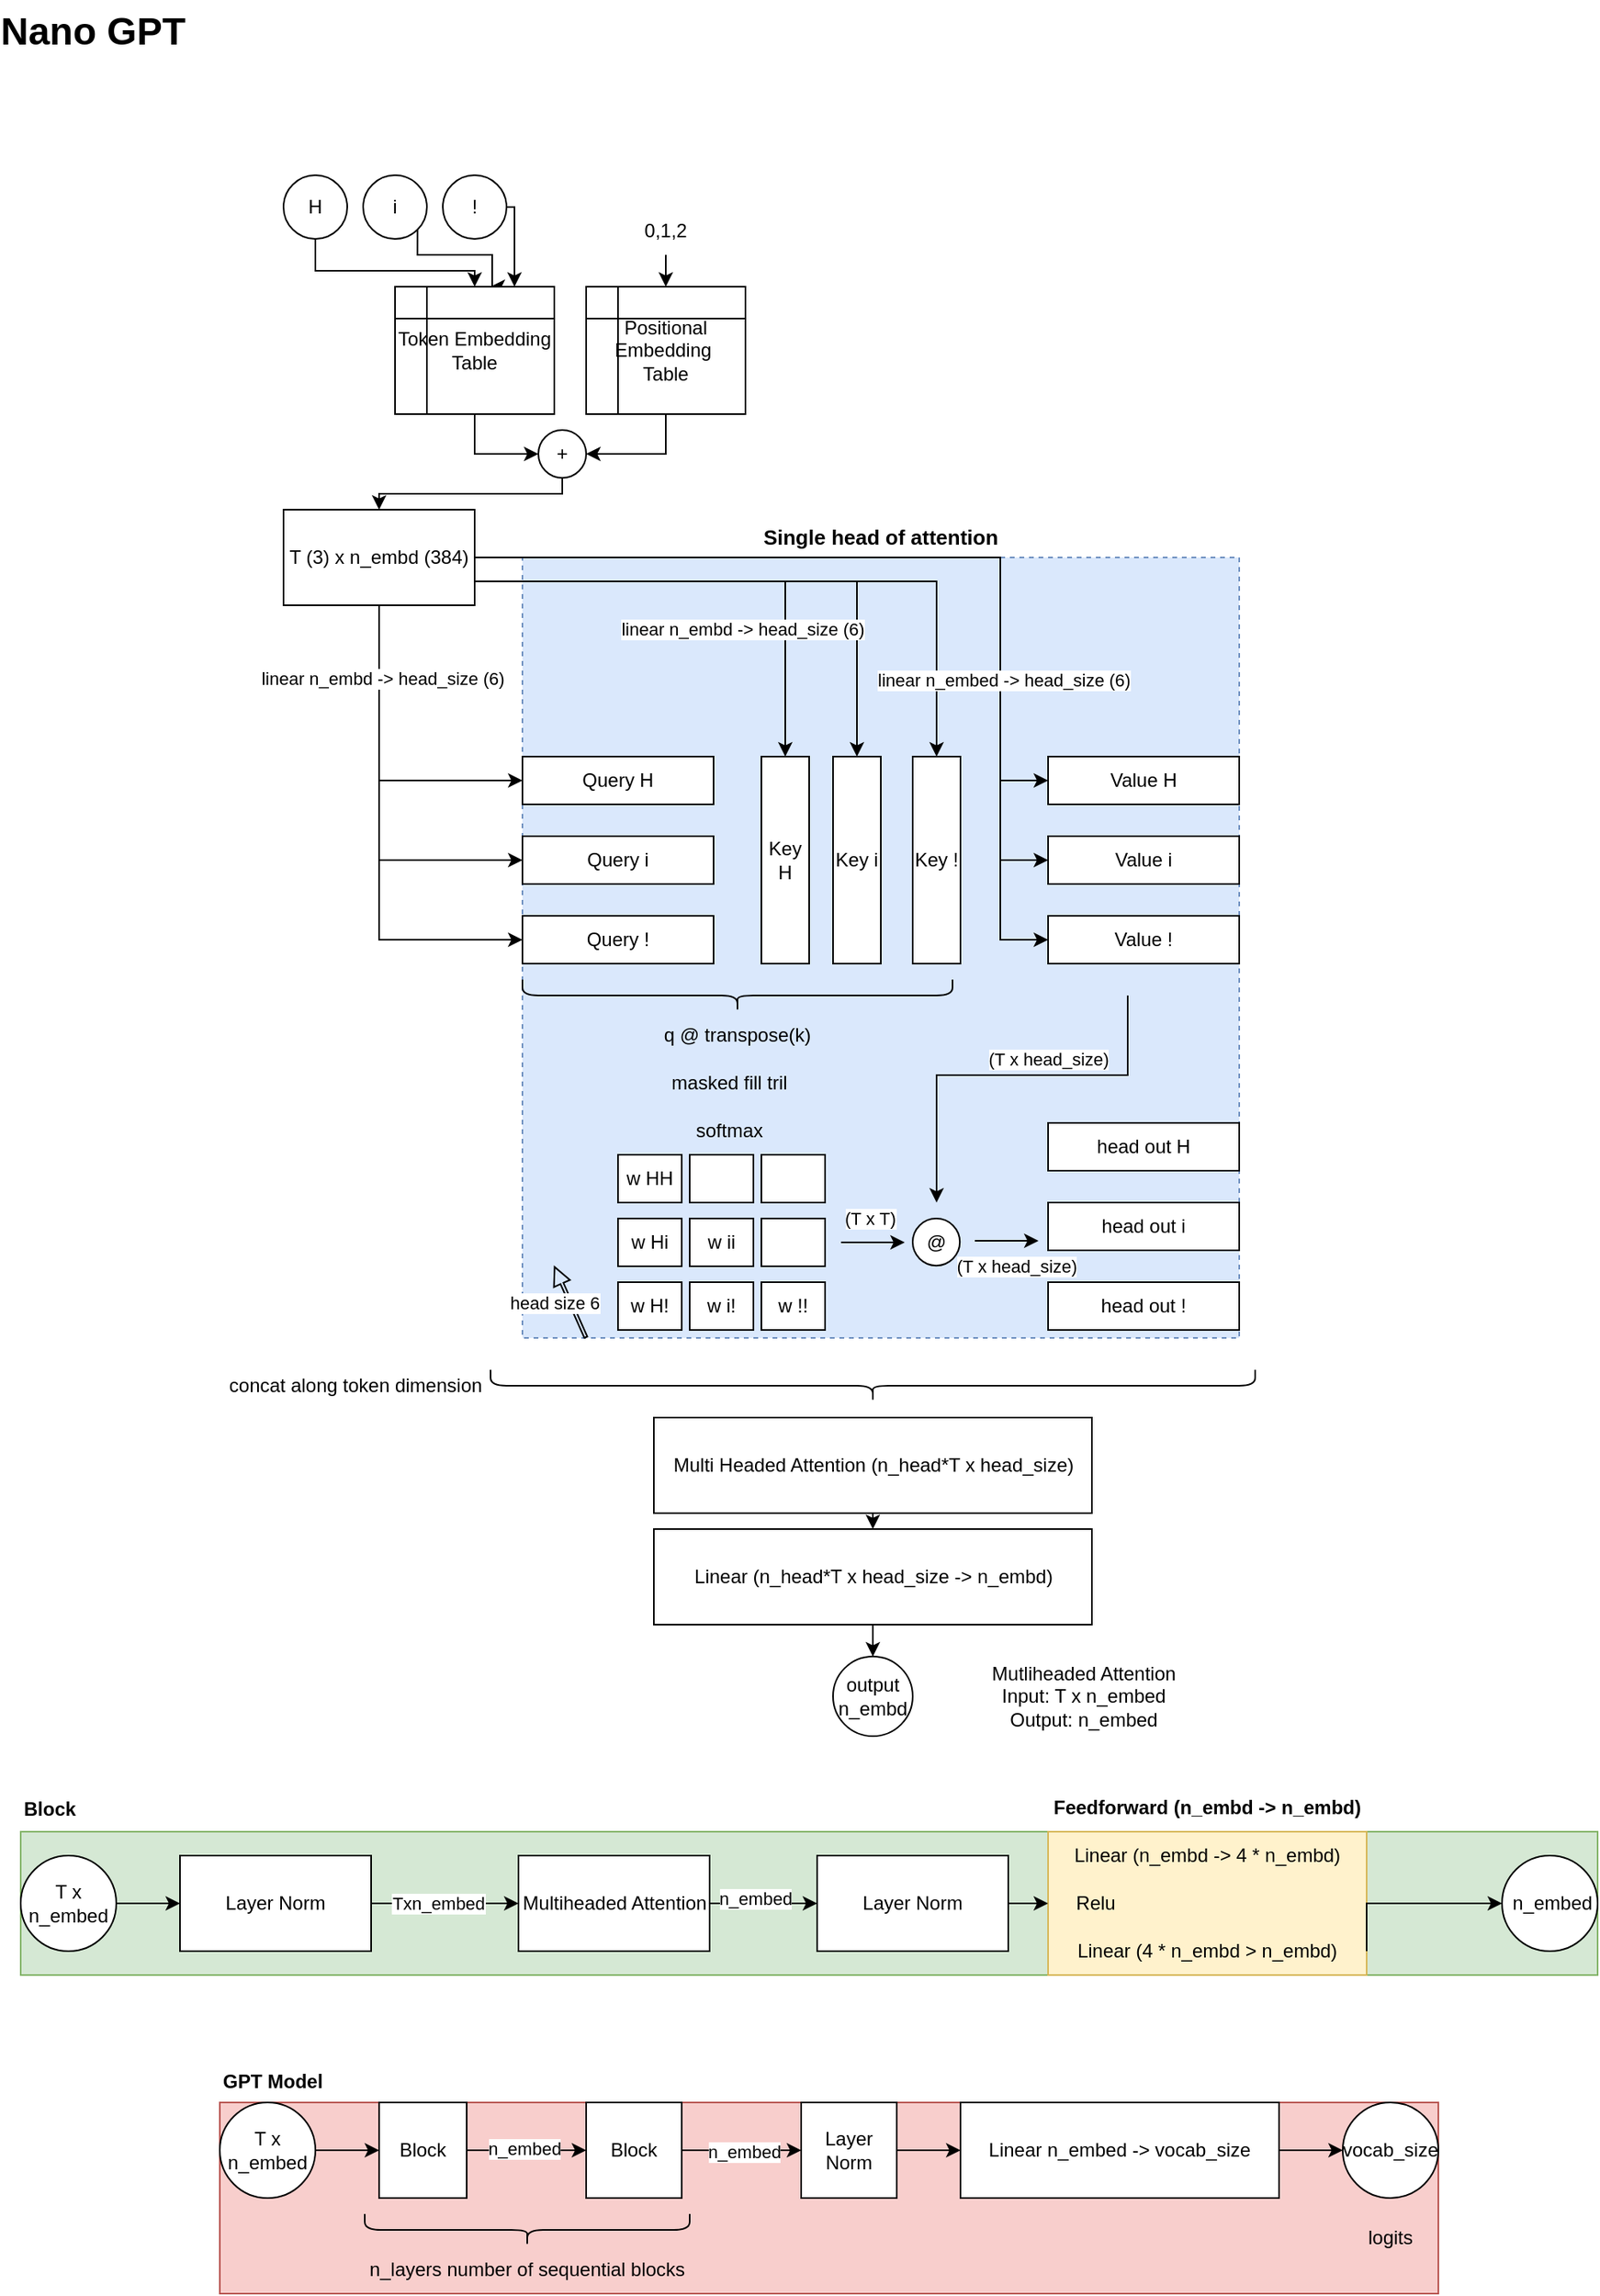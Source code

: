 <mxfile version="24.7.1" type="github">
  <diagram name="Page-1" id="XNl8anMvCdZQgOmeoOen">
    <mxGraphModel dx="2330" dy="1892" grid="1" gridSize="10" guides="1" tooltips="1" connect="1" arrows="1" fold="1" page="1" pageScale="1" pageWidth="1100" pageHeight="850" math="0" shadow="0">
      <root>
        <mxCell id="0" />
        <mxCell id="1" parent="0" />
        <mxCell id="Mk_iKz1ua9PjmVDizpKL-88" value="Single head of attention" style="group;fillColor=#dae8fc;strokeColor=#6c8ebf;gradientColor=none;rounded=0;perimeterSpacing=0;dashed=1;spacingTop=-25;spacing=0;spacingLeft=0;treeFolding=1;fontStyle=1;fontSize=13;noLabel=0;" parent="1" vertex="1" connectable="0">
          <mxGeometry x="370" y="430" width="450" height="490" as="geometry" />
        </mxCell>
        <mxCell id="Mk_iKz1ua9PjmVDizpKL-30" style="edgeStyle=orthogonalEdgeStyle;rounded=0;orthogonalLoop=1;jettySize=auto;html=1;exitX=0.5;exitY=1;exitDx=0;exitDy=0;entryX=0;entryY=0.5;entryDx=0;entryDy=0;" parent="Mk_iKz1ua9PjmVDizpKL-88" source="Mk_iKz1ua9PjmVDizpKL-18" target="Mk_iKz1ua9PjmVDizpKL-25" edge="1">
          <mxGeometry relative="1" as="geometry" />
        </mxCell>
        <mxCell id="Mk_iKz1ua9PjmVDizpKL-31" style="edgeStyle=orthogonalEdgeStyle;rounded=0;orthogonalLoop=1;jettySize=auto;html=1;exitX=0.5;exitY=1;exitDx=0;exitDy=0;entryX=0;entryY=0.5;entryDx=0;entryDy=0;" parent="Mk_iKz1ua9PjmVDizpKL-88" source="Mk_iKz1ua9PjmVDizpKL-18" target="Mk_iKz1ua9PjmVDizpKL-26" edge="1">
          <mxGeometry relative="1" as="geometry" />
        </mxCell>
        <mxCell id="Mk_iKz1ua9PjmVDizpKL-32" style="edgeStyle=orthogonalEdgeStyle;rounded=0;orthogonalLoop=1;jettySize=auto;html=1;exitX=0.5;exitY=1;exitDx=0;exitDy=0;entryX=0;entryY=0.5;entryDx=0;entryDy=0;" parent="Mk_iKz1ua9PjmVDizpKL-88" source="Mk_iKz1ua9PjmVDizpKL-18" target="Mk_iKz1ua9PjmVDizpKL-27" edge="1">
          <mxGeometry relative="1" as="geometry" />
        </mxCell>
        <mxCell id="Mk_iKz1ua9PjmVDizpKL-33" value="linear n_embd -&amp;gt; head_size (6)" style="edgeLabel;html=1;align=center;verticalAlign=middle;resizable=0;points=[];" parent="Mk_iKz1ua9PjmVDizpKL-32" vertex="1" connectable="0">
          <mxGeometry x="-0.694" y="2" relative="1" as="geometry">
            <mxPoint as="offset" />
          </mxGeometry>
        </mxCell>
        <mxCell id="Mk_iKz1ua9PjmVDizpKL-39" style="edgeStyle=orthogonalEdgeStyle;rounded=0;orthogonalLoop=1;jettySize=auto;html=1;exitX=1;exitY=0.5;exitDx=0;exitDy=0;entryX=0;entryY=0.5;entryDx=0;entryDy=0;" parent="Mk_iKz1ua9PjmVDizpKL-88" source="Mk_iKz1ua9PjmVDizpKL-18" target="Mk_iKz1ua9PjmVDizpKL-36" edge="1">
          <mxGeometry relative="1" as="geometry">
            <Array as="points">
              <mxPoint x="165.0" y="15" />
            </Array>
          </mxGeometry>
        </mxCell>
        <mxCell id="Mk_iKz1ua9PjmVDizpKL-40" style="edgeStyle=orthogonalEdgeStyle;rounded=0;orthogonalLoop=1;jettySize=auto;html=1;exitX=1;exitY=0.5;exitDx=0;exitDy=0;entryX=0;entryY=0.5;entryDx=0;entryDy=0;" parent="Mk_iKz1ua9PjmVDizpKL-88" source="Mk_iKz1ua9PjmVDizpKL-18" target="Mk_iKz1ua9PjmVDizpKL-37" edge="1">
          <mxGeometry relative="1" as="geometry">
            <Array as="points">
              <mxPoint x="210.0" y="15" />
            </Array>
          </mxGeometry>
        </mxCell>
        <mxCell id="Mk_iKz1ua9PjmVDizpKL-46" style="edgeStyle=orthogonalEdgeStyle;rounded=0;orthogonalLoop=1;jettySize=auto;html=1;exitX=1;exitY=0.25;exitDx=0;exitDy=0;entryX=0;entryY=0.5;entryDx=0;entryDy=0;" parent="Mk_iKz1ua9PjmVDizpKL-88" source="Mk_iKz1ua9PjmVDizpKL-18" target="Mk_iKz1ua9PjmVDizpKL-43" edge="1">
          <mxGeometry relative="1" as="geometry">
            <Array as="points">
              <mxPoint x="300.0" />
              <mxPoint x="300.0" y="240" />
            </Array>
          </mxGeometry>
        </mxCell>
        <mxCell id="Mk_iKz1ua9PjmVDizpKL-34" style="edgeStyle=orthogonalEdgeStyle;rounded=0;orthogonalLoop=1;jettySize=auto;html=1;entryX=0;entryY=0.5;entryDx=0;entryDy=0;" parent="Mk_iKz1ua9PjmVDizpKL-88" source="Mk_iKz1ua9PjmVDizpKL-18" target="Mk_iKz1ua9PjmVDizpKL-38" edge="1">
          <mxGeometry relative="1" as="geometry">
            <mxPoint x="130.0" y="45" as="sourcePoint" />
            <Array as="points">
              <mxPoint x="260.0" y="15" />
            </Array>
          </mxGeometry>
        </mxCell>
        <mxCell id="Mk_iKz1ua9PjmVDizpKL-35" value="linear n_embd -&amp;gt; head_size (6)" style="edgeLabel;html=1;align=center;verticalAlign=middle;resizable=0;points=[];" parent="Mk_iKz1ua9PjmVDizpKL-34" vertex="1" connectable="0">
          <mxGeometry x="-0.694" y="2" relative="1" as="geometry">
            <mxPoint x="107" y="32" as="offset" />
          </mxGeometry>
        </mxCell>
        <mxCell id="Mk_iKz1ua9PjmVDizpKL-87" value="" style="group" parent="Mk_iKz1ua9PjmVDizpKL-88" vertex="1" connectable="0">
          <mxGeometry y="125" width="450.0" height="365" as="geometry" />
        </mxCell>
        <mxCell id="Mk_iKz1ua9PjmVDizpKL-25" value="Query H" style="rounded=0;whiteSpace=wrap;html=1;" parent="Mk_iKz1ua9PjmVDizpKL-87" vertex="1">
          <mxGeometry width="120.0" height="30" as="geometry" />
        </mxCell>
        <mxCell id="Mk_iKz1ua9PjmVDizpKL-26" value="Query i" style="rounded=0;whiteSpace=wrap;html=1;" parent="Mk_iKz1ua9PjmVDizpKL-87" vertex="1">
          <mxGeometry y="50" width="120.0" height="30" as="geometry" />
        </mxCell>
        <mxCell id="Mk_iKz1ua9PjmVDizpKL-27" value="Query !" style="rounded=0;whiteSpace=wrap;html=1;" parent="Mk_iKz1ua9PjmVDizpKL-87" vertex="1">
          <mxGeometry y="100" width="120.0" height="30" as="geometry" />
        </mxCell>
        <mxCell id="Mk_iKz1ua9PjmVDizpKL-36" value="Key H" style="rounded=0;whiteSpace=wrap;html=1;direction=south;" parent="Mk_iKz1ua9PjmVDizpKL-87" vertex="1">
          <mxGeometry x="150.0" width="30.0" height="130" as="geometry" />
        </mxCell>
        <mxCell id="Mk_iKz1ua9PjmVDizpKL-37" value="Key i" style="rounded=0;whiteSpace=wrap;html=1;direction=south;" parent="Mk_iKz1ua9PjmVDizpKL-87" vertex="1">
          <mxGeometry x="195.0" width="30.0" height="130" as="geometry" />
        </mxCell>
        <mxCell id="Mk_iKz1ua9PjmVDizpKL-38" value="Key !" style="rounded=0;whiteSpace=wrap;html=1;direction=south;" parent="Mk_iKz1ua9PjmVDizpKL-87" vertex="1">
          <mxGeometry x="245.0" width="30.0" height="130" as="geometry" />
        </mxCell>
        <mxCell id="Mk_iKz1ua9PjmVDizpKL-41" value="Value H" style="rounded=0;whiteSpace=wrap;html=1;" parent="Mk_iKz1ua9PjmVDizpKL-87" vertex="1">
          <mxGeometry x="330.0" width="120.0" height="30" as="geometry" />
        </mxCell>
        <mxCell id="Mk_iKz1ua9PjmVDizpKL-42" value="Value i" style="rounded=0;whiteSpace=wrap;html=1;" parent="Mk_iKz1ua9PjmVDizpKL-87" vertex="1">
          <mxGeometry x="330.0" y="50" width="120.0" height="30" as="geometry" />
        </mxCell>
        <mxCell id="Mk_iKz1ua9PjmVDizpKL-43" value="Value !" style="rounded=0;whiteSpace=wrap;html=1;" parent="Mk_iKz1ua9PjmVDizpKL-87" vertex="1">
          <mxGeometry x="330.0" y="100" width="120.0" height="30" as="geometry" />
        </mxCell>
        <mxCell id="Mk_iKz1ua9PjmVDizpKL-47" value="q @ transpose(k)" style="text;html=1;align=center;verticalAlign=middle;whiteSpace=wrap;rounded=0;" parent="Mk_iKz1ua9PjmVDizpKL-87" vertex="1">
          <mxGeometry x="80.0" y="160" width="110.0" height="30" as="geometry" />
        </mxCell>
        <mxCell id="Mk_iKz1ua9PjmVDizpKL-48" value="masked fill tril" style="text;html=1;align=center;verticalAlign=middle;whiteSpace=wrap;rounded=0;" parent="Mk_iKz1ua9PjmVDizpKL-87" vertex="1">
          <mxGeometry x="85.0" y="190" width="90.0" height="30" as="geometry" />
        </mxCell>
        <mxCell id="Mk_iKz1ua9PjmVDizpKL-49" value="softmax" style="text;html=1;align=center;verticalAlign=middle;whiteSpace=wrap;rounded=0;" parent="Mk_iKz1ua9PjmVDizpKL-87" vertex="1">
          <mxGeometry x="100.0" y="220" width="60.0" height="30" as="geometry" />
        </mxCell>
        <mxCell id="Mk_iKz1ua9PjmVDizpKL-50" value="" style="shape=curlyBracket;whiteSpace=wrap;html=1;rounded=1;labelPosition=left;verticalLabelPosition=middle;align=right;verticalAlign=middle;rotation=-90;" parent="Mk_iKz1ua9PjmVDizpKL-87" vertex="1">
          <mxGeometry x="125.0" y="15" width="20.0" height="270" as="geometry" />
        </mxCell>
        <mxCell id="Mk_iKz1ua9PjmVDizpKL-51" value="w HH" style="rounded=0;whiteSpace=wrap;html=1;" parent="Mk_iKz1ua9PjmVDizpKL-87" vertex="1">
          <mxGeometry x="60.0" y="250" width="40.0" height="30" as="geometry" />
        </mxCell>
        <mxCell id="Mk_iKz1ua9PjmVDizpKL-52" value="w Hi" style="rounded=0;whiteSpace=wrap;html=1;" parent="Mk_iKz1ua9PjmVDizpKL-87" vertex="1">
          <mxGeometry x="60.0" y="290" width="40.0" height="30" as="geometry" />
        </mxCell>
        <mxCell id="Mk_iKz1ua9PjmVDizpKL-53" value="w H!" style="rounded=0;whiteSpace=wrap;html=1;" parent="Mk_iKz1ua9PjmVDizpKL-87" vertex="1">
          <mxGeometry x="60.0" y="330" width="40.0" height="30" as="geometry" />
        </mxCell>
        <mxCell id="Mk_iKz1ua9PjmVDizpKL-54" value="" style="rounded=0;whiteSpace=wrap;html=1;" parent="Mk_iKz1ua9PjmVDizpKL-87" vertex="1">
          <mxGeometry x="105.0" y="250" width="40.0" height="30" as="geometry" />
        </mxCell>
        <mxCell id="Mk_iKz1ua9PjmVDizpKL-55" value="w ii" style="rounded=0;whiteSpace=wrap;html=1;" parent="Mk_iKz1ua9PjmVDizpKL-87" vertex="1">
          <mxGeometry x="105.0" y="290" width="40.0" height="30" as="geometry" />
        </mxCell>
        <mxCell id="Mk_iKz1ua9PjmVDizpKL-56" value="w i!" style="rounded=0;whiteSpace=wrap;html=1;" parent="Mk_iKz1ua9PjmVDizpKL-87" vertex="1">
          <mxGeometry x="105.0" y="330" width="40.0" height="30" as="geometry" />
        </mxCell>
        <mxCell id="Mk_iKz1ua9PjmVDizpKL-57" value="" style="rounded=0;whiteSpace=wrap;html=1;" parent="Mk_iKz1ua9PjmVDizpKL-87" vertex="1">
          <mxGeometry x="150.0" y="250" width="40.0" height="30" as="geometry" />
        </mxCell>
        <mxCell id="Mk_iKz1ua9PjmVDizpKL-58" value="" style="rounded=0;whiteSpace=wrap;html=1;" parent="Mk_iKz1ua9PjmVDizpKL-87" vertex="1">
          <mxGeometry x="150.0" y="290" width="40.0" height="30" as="geometry" />
        </mxCell>
        <mxCell id="Mk_iKz1ua9PjmVDizpKL-59" value="w !!" style="rounded=0;whiteSpace=wrap;html=1;" parent="Mk_iKz1ua9PjmVDizpKL-87" vertex="1">
          <mxGeometry x="150.0" y="330" width="40.0" height="30" as="geometry" />
        </mxCell>
        <mxCell id="Mk_iKz1ua9PjmVDizpKL-60" value="" style="shape=flexArrow;endArrow=classic;html=1;rounded=0;width=2;endSize=3.44;endWidth=8;" parent="Mk_iKz1ua9PjmVDizpKL-87" edge="1">
          <mxGeometry width="50" height="50" relative="1" as="geometry">
            <mxPoint x="40.0" y="365" as="sourcePoint" />
            <mxPoint x="20.0" y="320" as="targetPoint" />
          </mxGeometry>
        </mxCell>
        <mxCell id="Mk_iKz1ua9PjmVDizpKL-61" value="head size 6" style="edgeLabel;html=1;align=center;verticalAlign=middle;resizable=0;points=[];" parent="Mk_iKz1ua9PjmVDizpKL-60" vertex="1" connectable="0">
          <mxGeometry x="-0.1" y="2" relative="1" as="geometry">
            <mxPoint x="-9" y="-3" as="offset" />
          </mxGeometry>
        </mxCell>
        <mxCell id="Mk_iKz1ua9PjmVDizpKL-63" value="@" style="ellipse;whiteSpace=wrap;html=1;aspect=fixed;" parent="Mk_iKz1ua9PjmVDizpKL-87" vertex="1">
          <mxGeometry x="245.0" y="290" width="29.602" height="29.602" as="geometry" />
        </mxCell>
        <mxCell id="Mk_iKz1ua9PjmVDizpKL-65" value="" style="endArrow=classic;html=1;rounded=0;" parent="Mk_iKz1ua9PjmVDizpKL-87" edge="1">
          <mxGeometry width="50" height="50" relative="1" as="geometry">
            <mxPoint x="380.0" y="150" as="sourcePoint" />
            <mxPoint x="260.0" y="280" as="targetPoint" />
            <Array as="points">
              <mxPoint x="380.0" y="200" />
              <mxPoint x="260.0" y="200" />
            </Array>
          </mxGeometry>
        </mxCell>
        <mxCell id="Mk_iKz1ua9PjmVDizpKL-83" value="(T x head_size)" style="edgeLabel;html=1;align=center;verticalAlign=middle;resizable=0;points=[];" parent="Mk_iKz1ua9PjmVDizpKL-65" vertex="1" connectable="0">
          <mxGeometry x="-0.232" y="2" relative="1" as="geometry">
            <mxPoint x="-4" y="-12" as="offset" />
          </mxGeometry>
        </mxCell>
        <mxCell id="Mk_iKz1ua9PjmVDizpKL-66" value="" style="endArrow=classic;html=1;rounded=0;" parent="Mk_iKz1ua9PjmVDizpKL-87" edge="1">
          <mxGeometry width="50" height="50" relative="1" as="geometry">
            <mxPoint x="200.0" y="305" as="sourcePoint" />
            <mxPoint x="240.0" y="305" as="targetPoint" />
          </mxGeometry>
        </mxCell>
        <mxCell id="Mk_iKz1ua9PjmVDizpKL-85" value="(T x T)" style="edgeLabel;html=1;align=center;verticalAlign=middle;resizable=0;points=[];" parent="Mk_iKz1ua9PjmVDizpKL-66" vertex="1" connectable="0">
          <mxGeometry x="-0.1" y="4" relative="1" as="geometry">
            <mxPoint y="-11" as="offset" />
          </mxGeometry>
        </mxCell>
        <mxCell id="Mk_iKz1ua9PjmVDizpKL-68" value="" style="endArrow=classic;html=1;rounded=0;" parent="Mk_iKz1ua9PjmVDizpKL-87" edge="1">
          <mxGeometry width="50" height="50" relative="1" as="geometry">
            <mxPoint x="284.0" y="304" as="sourcePoint" />
            <mxPoint x="324.0" y="304" as="targetPoint" />
          </mxGeometry>
        </mxCell>
        <mxCell id="Mk_iKz1ua9PjmVDizpKL-86" value="(T x head_size)" style="edgeLabel;html=1;align=center;verticalAlign=middle;resizable=0;points=[];" parent="Mk_iKz1ua9PjmVDizpKL-68" vertex="1" connectable="0">
          <mxGeometry x="-0.2" y="1" relative="1" as="geometry">
            <mxPoint x="10" y="17" as="offset" />
          </mxGeometry>
        </mxCell>
        <mxCell id="Mk_iKz1ua9PjmVDizpKL-80" value="head out H" style="rounded=0;whiteSpace=wrap;html=1;" parent="Mk_iKz1ua9PjmVDizpKL-87" vertex="1">
          <mxGeometry x="330.0" y="230" width="120.0" height="30" as="geometry" />
        </mxCell>
        <mxCell id="Mk_iKz1ua9PjmVDizpKL-81" value="head out i" style="rounded=0;whiteSpace=wrap;html=1;" parent="Mk_iKz1ua9PjmVDizpKL-87" vertex="1">
          <mxGeometry x="330.0" y="280" width="120.0" height="30" as="geometry" />
        </mxCell>
        <mxCell id="Mk_iKz1ua9PjmVDizpKL-82" value="head out !" style="rounded=0;whiteSpace=wrap;html=1;" parent="Mk_iKz1ua9PjmVDizpKL-87" vertex="1">
          <mxGeometry x="330.0" y="330" width="120.0" height="30" as="geometry" />
        </mxCell>
        <mxCell id="Mk_iKz1ua9PjmVDizpKL-95" style="edgeStyle=orthogonalEdgeStyle;rounded=0;orthogonalLoop=1;jettySize=auto;html=1;exitX=1;exitY=0.25;exitDx=0;exitDy=0;" parent="Mk_iKz1ua9PjmVDizpKL-87" source="Mk_iKz1ua9PjmVDizpKL-18" edge="1">
          <mxGeometry relative="1" as="geometry">
            <mxPoint x="10" y="-110" as="sourcePoint" />
            <mxPoint x="330" y="15" as="targetPoint" />
            <Array as="points">
              <mxPoint x="300" y="-125" />
              <mxPoint x="300" y="15" />
            </Array>
          </mxGeometry>
        </mxCell>
        <mxCell id="Mk_iKz1ua9PjmVDizpKL-99" style="edgeStyle=orthogonalEdgeStyle;rounded=0;orthogonalLoop=1;jettySize=auto;html=1;exitX=1;exitY=0.25;exitDx=0;exitDy=0;entryX=0;entryY=0.5;entryDx=0;entryDy=0;" parent="Mk_iKz1ua9PjmVDizpKL-88" target="Mk_iKz1ua9PjmVDizpKL-42" edge="1">
          <mxGeometry relative="1" as="geometry">
            <mxPoint as="sourcePoint" />
            <mxPoint x="330" y="140" as="targetPoint" />
            <Array as="points">
              <mxPoint x="300" />
              <mxPoint x="300" y="190" />
            </Array>
          </mxGeometry>
        </mxCell>
        <mxCell id="Mk_iKz1ua9PjmVDizpKL-100" value="linear n_embed -&amp;gt; head_size (6)" style="edgeLabel;html=1;align=center;verticalAlign=middle;resizable=0;points=[];" parent="Mk_iKz1ua9PjmVDizpKL-99" vertex="1" connectable="0">
          <mxGeometry x="0.45" y="2" relative="1" as="geometry">
            <mxPoint as="offset" />
          </mxGeometry>
        </mxCell>
        <mxCell id="Mk_iKz1ua9PjmVDizpKL-7" style="edgeStyle=orthogonalEdgeStyle;rounded=0;orthogonalLoop=1;jettySize=auto;html=1;exitX=0.5;exitY=1;exitDx=0;exitDy=0;" parent="1" source="Mk_iKz1ua9PjmVDizpKL-1" target="Mk_iKz1ua9PjmVDizpKL-4" edge="1">
          <mxGeometry relative="1" as="geometry">
            <Array as="points">
              <mxPoint x="240" y="250" />
              <mxPoint x="340" y="250" />
            </Array>
          </mxGeometry>
        </mxCell>
        <mxCell id="Mk_iKz1ua9PjmVDizpKL-1" value="H" style="ellipse;whiteSpace=wrap;html=1;aspect=fixed;" parent="1" vertex="1">
          <mxGeometry x="220" y="190" width="40" height="40" as="geometry" />
        </mxCell>
        <mxCell id="Mk_iKz1ua9PjmVDizpKL-8" style="edgeStyle=orthogonalEdgeStyle;rounded=0;orthogonalLoop=1;jettySize=auto;html=1;exitX=1;exitY=1;exitDx=0;exitDy=0;" parent="1" source="Mk_iKz1ua9PjmVDizpKL-2" edge="1">
          <mxGeometry relative="1" as="geometry">
            <mxPoint x="350" y="260" as="targetPoint" />
            <Array as="points">
              <mxPoint x="304" y="240" />
              <mxPoint x="351" y="240" />
            </Array>
          </mxGeometry>
        </mxCell>
        <mxCell id="Mk_iKz1ua9PjmVDizpKL-2" value="i" style="ellipse;whiteSpace=wrap;html=1;aspect=fixed;" parent="1" vertex="1">
          <mxGeometry x="270" y="190" width="40" height="40" as="geometry" />
        </mxCell>
        <mxCell id="Mk_iKz1ua9PjmVDizpKL-9" style="edgeStyle=orthogonalEdgeStyle;rounded=0;orthogonalLoop=1;jettySize=auto;html=1;exitX=1;exitY=0.5;exitDx=0;exitDy=0;entryX=0.75;entryY=0;entryDx=0;entryDy=0;" parent="1" source="Mk_iKz1ua9PjmVDizpKL-3" target="Mk_iKz1ua9PjmVDizpKL-4" edge="1">
          <mxGeometry relative="1" as="geometry">
            <Array as="points">
              <mxPoint x="365" y="210" />
            </Array>
          </mxGeometry>
        </mxCell>
        <mxCell id="Mk_iKz1ua9PjmVDizpKL-3" value="!" style="ellipse;whiteSpace=wrap;html=1;aspect=fixed;" parent="1" vertex="1">
          <mxGeometry x="320" y="190" width="40" height="40" as="geometry" />
        </mxCell>
        <mxCell id="Mk_iKz1ua9PjmVDizpKL-23" style="edgeStyle=orthogonalEdgeStyle;rounded=0;orthogonalLoop=1;jettySize=auto;html=1;exitX=0.5;exitY=1;exitDx=0;exitDy=0;entryX=0;entryY=0.5;entryDx=0;entryDy=0;" parent="1" source="Mk_iKz1ua9PjmVDizpKL-4" target="Mk_iKz1ua9PjmVDizpKL-19" edge="1">
          <mxGeometry relative="1" as="geometry">
            <Array as="points">
              <mxPoint x="340" y="365" />
            </Array>
          </mxGeometry>
        </mxCell>
        <mxCell id="Mk_iKz1ua9PjmVDizpKL-4" value="Token Embedding Table" style="shape=internalStorage;whiteSpace=wrap;html=1;backgroundOutline=1;" parent="1" vertex="1">
          <mxGeometry x="290" y="260" width="100" height="80" as="geometry" />
        </mxCell>
        <mxCell id="Mk_iKz1ua9PjmVDizpKL-22" style="edgeStyle=orthogonalEdgeStyle;rounded=0;orthogonalLoop=1;jettySize=auto;html=1;exitX=0.5;exitY=1;exitDx=0;exitDy=0;entryX=1;entryY=0.5;entryDx=0;entryDy=0;" parent="1" source="Mk_iKz1ua9PjmVDizpKL-5" target="Mk_iKz1ua9PjmVDizpKL-19" edge="1">
          <mxGeometry relative="1" as="geometry" />
        </mxCell>
        <mxCell id="Mk_iKz1ua9PjmVDizpKL-5" value="Positional Embedding&amp;nbsp;&lt;div&gt;Table&lt;/div&gt;" style="shape=internalStorage;whiteSpace=wrap;html=1;backgroundOutline=1;" parent="1" vertex="1">
          <mxGeometry x="410" y="260" width="100" height="80" as="geometry" />
        </mxCell>
        <mxCell id="Mk_iKz1ua9PjmVDizpKL-10" value="0,1,2" style="text;html=1;align=center;verticalAlign=middle;whiteSpace=wrap;rounded=0;" parent="1" vertex="1">
          <mxGeometry x="430" y="210" width="60" height="30" as="geometry" />
        </mxCell>
        <mxCell id="Mk_iKz1ua9PjmVDizpKL-14" value="" style="endArrow=classic;html=1;rounded=0;exitX=0.5;exitY=1;exitDx=0;exitDy=0;" parent="1" source="Mk_iKz1ua9PjmVDizpKL-10" target="Mk_iKz1ua9PjmVDizpKL-5" edge="1">
          <mxGeometry width="50" height="50" relative="1" as="geometry">
            <mxPoint x="650" y="700" as="sourcePoint" />
            <mxPoint x="700" y="650" as="targetPoint" />
          </mxGeometry>
        </mxCell>
        <mxCell id="Mk_iKz1ua9PjmVDizpKL-18" value="T (3) x n_embd (384)" style="rounded=0;whiteSpace=wrap;html=1;" parent="1" vertex="1">
          <mxGeometry x="220" y="400" width="120" height="60" as="geometry" />
        </mxCell>
        <mxCell id="Mk_iKz1ua9PjmVDizpKL-24" style="edgeStyle=orthogonalEdgeStyle;rounded=0;orthogonalLoop=1;jettySize=auto;html=1;entryX=0.5;entryY=0;entryDx=0;entryDy=0;" parent="1" source="Mk_iKz1ua9PjmVDizpKL-19" target="Mk_iKz1ua9PjmVDizpKL-18" edge="1">
          <mxGeometry relative="1" as="geometry">
            <Array as="points">
              <mxPoint x="395" y="390" />
              <mxPoint x="280" y="390" />
            </Array>
          </mxGeometry>
        </mxCell>
        <mxCell id="Mk_iKz1ua9PjmVDizpKL-19" value="+" style="ellipse;whiteSpace=wrap;html=1;aspect=fixed;" parent="1" vertex="1">
          <mxGeometry x="380" y="350" width="30" height="30" as="geometry" />
        </mxCell>
        <mxCell id="Mk_iKz1ua9PjmVDizpKL-104" value="concat along token dimension&amp;nbsp;" style="shape=curlyBracket;whiteSpace=wrap;html=1;rounded=1;labelPosition=left;verticalLabelPosition=middle;align=right;verticalAlign=middle;direction=north;" parent="1" vertex="1">
          <mxGeometry x="350" y="940" width="480" height="20" as="geometry" />
        </mxCell>
        <mxCell id="Mk_iKz1ua9PjmVDizpKL-108" style="edgeStyle=orthogonalEdgeStyle;rounded=0;orthogonalLoop=1;jettySize=auto;html=1;exitX=0.5;exitY=1;exitDx=0;exitDy=0;entryX=0.5;entryY=0;entryDx=0;entryDy=0;" parent="1" source="Mk_iKz1ua9PjmVDizpKL-105" target="Mk_iKz1ua9PjmVDizpKL-107" edge="1">
          <mxGeometry relative="1" as="geometry" />
        </mxCell>
        <mxCell id="Mk_iKz1ua9PjmVDizpKL-105" value="Multi Headed Attention (n_head*T x head_size)" style="rounded=0;whiteSpace=wrap;html=1;" parent="1" vertex="1">
          <mxGeometry x="452.5" y="970" width="275" height="60" as="geometry" />
        </mxCell>
        <mxCell id="Mk_iKz1ua9PjmVDizpKL-110" style="edgeStyle=orthogonalEdgeStyle;rounded=0;orthogonalLoop=1;jettySize=auto;html=1;exitX=0.5;exitY=1;exitDx=0;exitDy=0;" parent="1" source="Mk_iKz1ua9PjmVDizpKL-107" target="Mk_iKz1ua9PjmVDizpKL-109" edge="1">
          <mxGeometry relative="1" as="geometry" />
        </mxCell>
        <mxCell id="Mk_iKz1ua9PjmVDizpKL-107" value="Linear (n_head*T x head_size -&amp;gt; n_embd)" style="rounded=0;whiteSpace=wrap;html=1;" parent="1" vertex="1">
          <mxGeometry x="452.5" y="1040" width="275" height="60" as="geometry" />
        </mxCell>
        <mxCell id="Mk_iKz1ua9PjmVDizpKL-109" value="output n_embd" style="ellipse;whiteSpace=wrap;html=1;aspect=fixed;" parent="1" vertex="1">
          <mxGeometry x="565" y="1120" width="50" height="50" as="geometry" />
        </mxCell>
        <mxCell id="GyelALm-Ci6SsUnXTWCS-7" value="&lt;div&gt;Mutliheaded Attention&lt;/div&gt;Input: T x n_embed&lt;div&gt;Output: n_embed&lt;/div&gt;" style="text;html=1;align=center;verticalAlign=middle;whiteSpace=wrap;rounded=0;" vertex="1" parent="1">
          <mxGeometry x="650" y="1120" width="145" height="50" as="geometry" />
        </mxCell>
        <mxCell id="GyelALm-Ci6SsUnXTWCS-22" value="Block" style="group;fillColor=#d5e8d4;strokeColor=#82b366;fontStyle=1;spacingTop=-28;align=left;" vertex="1" connectable="0" parent="1">
          <mxGeometry x="55" y="1230" width="990" height="90" as="geometry" />
        </mxCell>
        <mxCell id="GyelALm-Ci6SsUnXTWCS-6" value="Feedforward (n_embd -&gt; n_embd)" style="group;fillColor=#fff2cc;strokeColor=#d6b656;fontStyle=1;spacingTop=-29;expand=1;collapsible=1;" vertex="1" connectable="0" parent="GyelALm-Ci6SsUnXTWCS-22">
          <mxGeometry x="645" width="200" height="90" as="geometry" />
        </mxCell>
        <mxCell id="GyelALm-Ci6SsUnXTWCS-3" value="Linear (n_embd -&amp;gt; 4 * n_embd)" style="text;html=1;align=center;verticalAlign=middle;whiteSpace=wrap;rounded=0;expand=1;" vertex="1" parent="GyelALm-Ci6SsUnXTWCS-6">
          <mxGeometry width="200" height="30" as="geometry" />
        </mxCell>
        <mxCell id="GyelALm-Ci6SsUnXTWCS-4" value="Linear (4 * n_embd &amp;gt; n_embd)" style="text;html=1;align=center;verticalAlign=middle;whiteSpace=wrap;rounded=0;expand=1;" vertex="1" parent="GyelALm-Ci6SsUnXTWCS-6">
          <mxGeometry y="60" width="200" height="30" as="geometry" />
        </mxCell>
        <mxCell id="GyelALm-Ci6SsUnXTWCS-5" value="Relu" style="text;html=1;align=center;verticalAlign=middle;whiteSpace=wrap;rounded=0;expand=1;" vertex="1" parent="GyelALm-Ci6SsUnXTWCS-6">
          <mxGeometry y="30" width="60" height="30" as="geometry" />
        </mxCell>
        <mxCell id="GyelALm-Ci6SsUnXTWCS-12" style="edgeStyle=orthogonalEdgeStyle;rounded=0;orthogonalLoop=1;jettySize=auto;html=1;exitX=1;exitY=0.5;exitDx=0;exitDy=0;entryX=0;entryY=0.5;entryDx=0;entryDy=0;" edge="1" parent="GyelALm-Ci6SsUnXTWCS-22" source="GyelALm-Ci6SsUnXTWCS-8" target="GyelALm-Ci6SsUnXTWCS-9">
          <mxGeometry relative="1" as="geometry" />
        </mxCell>
        <mxCell id="GyelALm-Ci6SsUnXTWCS-8" value="T x n_embed" style="ellipse;whiteSpace=wrap;html=1;aspect=fixed;" vertex="1" parent="GyelALm-Ci6SsUnXTWCS-22">
          <mxGeometry y="15" width="60" height="60" as="geometry" />
        </mxCell>
        <mxCell id="GyelALm-Ci6SsUnXTWCS-13" style="edgeStyle=orthogonalEdgeStyle;rounded=0;orthogonalLoop=1;jettySize=auto;html=1;exitX=1;exitY=0.5;exitDx=0;exitDy=0;entryX=0;entryY=0.5;entryDx=0;entryDy=0;" edge="1" parent="GyelALm-Ci6SsUnXTWCS-22" source="GyelALm-Ci6SsUnXTWCS-9" target="GyelALm-Ci6SsUnXTWCS-10">
          <mxGeometry relative="1" as="geometry" />
        </mxCell>
        <mxCell id="GyelALm-Ci6SsUnXTWCS-17" value="Txn_embed" style="edgeLabel;html=1;align=center;verticalAlign=middle;resizable=0;points=[];" vertex="1" connectable="0" parent="GyelALm-Ci6SsUnXTWCS-13">
          <mxGeometry x="0.192" y="-2" relative="1" as="geometry">
            <mxPoint x="-13" y="-2" as="offset" />
          </mxGeometry>
        </mxCell>
        <mxCell id="GyelALm-Ci6SsUnXTWCS-9" value="Layer Norm" style="rounded=0;whiteSpace=wrap;html=1;" vertex="1" parent="GyelALm-Ci6SsUnXTWCS-22">
          <mxGeometry x="100" y="15" width="120" height="60" as="geometry" />
        </mxCell>
        <mxCell id="GyelALm-Ci6SsUnXTWCS-14" style="edgeStyle=orthogonalEdgeStyle;rounded=0;orthogonalLoop=1;jettySize=auto;html=1;exitX=1;exitY=0.5;exitDx=0;exitDy=0;entryX=0;entryY=0.5;entryDx=0;entryDy=0;" edge="1" parent="GyelALm-Ci6SsUnXTWCS-22" source="GyelALm-Ci6SsUnXTWCS-10" target="GyelALm-Ci6SsUnXTWCS-11">
          <mxGeometry relative="1" as="geometry" />
        </mxCell>
        <mxCell id="GyelALm-Ci6SsUnXTWCS-16" value="n_embed" style="edgeLabel;html=1;align=center;verticalAlign=middle;resizable=0;points=[];" vertex="1" connectable="0" parent="GyelALm-Ci6SsUnXTWCS-14">
          <mxGeometry x="-0.176" y="3" relative="1" as="geometry">
            <mxPoint as="offset" />
          </mxGeometry>
        </mxCell>
        <mxCell id="GyelALm-Ci6SsUnXTWCS-10" value="Multiheaded Attention" style="rounded=0;whiteSpace=wrap;html=1;" vertex="1" parent="GyelALm-Ci6SsUnXTWCS-22">
          <mxGeometry x="312.5" y="15" width="120" height="60" as="geometry" />
        </mxCell>
        <mxCell id="GyelALm-Ci6SsUnXTWCS-15" style="edgeStyle=orthogonalEdgeStyle;rounded=0;orthogonalLoop=1;jettySize=auto;html=1;exitX=1;exitY=0.5;exitDx=0;exitDy=0;entryX=0;entryY=0.5;entryDx=0;entryDy=0;" edge="1" parent="GyelALm-Ci6SsUnXTWCS-22" source="GyelALm-Ci6SsUnXTWCS-11" target="GyelALm-Ci6SsUnXTWCS-5">
          <mxGeometry relative="1" as="geometry" />
        </mxCell>
        <mxCell id="GyelALm-Ci6SsUnXTWCS-11" value="Layer Norm" style="rounded=0;whiteSpace=wrap;html=1;" vertex="1" parent="GyelALm-Ci6SsUnXTWCS-22">
          <mxGeometry x="500" y="15" width="120" height="60" as="geometry" />
        </mxCell>
        <mxCell id="GyelALm-Ci6SsUnXTWCS-20" value="&amp;nbsp;n_embed" style="ellipse;whiteSpace=wrap;html=1;aspect=fixed;" vertex="1" parent="GyelALm-Ci6SsUnXTWCS-22">
          <mxGeometry x="930" y="15" width="60" height="60" as="geometry" />
        </mxCell>
        <mxCell id="GyelALm-Ci6SsUnXTWCS-21" value="" style="endArrow=classic;html=1;rounded=0;entryX=0;entryY=0.5;entryDx=0;entryDy=0;exitX=1;exitY=0.5;exitDx=0;exitDy=0;" edge="1" parent="GyelALm-Ci6SsUnXTWCS-22" source="GyelALm-Ci6SsUnXTWCS-4" target="GyelALm-Ci6SsUnXTWCS-20">
          <mxGeometry width="50" height="50" relative="1" as="geometry">
            <mxPoint x="840" y="45" as="sourcePoint" />
            <mxPoint x="590" y="-260" as="targetPoint" />
            <Array as="points">
              <mxPoint x="845" y="45" />
            </Array>
          </mxGeometry>
        </mxCell>
        <mxCell id="GyelALm-Ci6SsUnXTWCS-42" value="GPT Model" style="group;fillColor=#f8cecc;strokeColor=#b85450;fontStyle=1;spacingTop=-27;align=left;" vertex="1" connectable="0" parent="1">
          <mxGeometry x="180" y="1400" width="765" height="120" as="geometry" />
        </mxCell>
        <mxCell id="GyelALm-Ci6SsUnXTWCS-30" style="edgeStyle=orthogonalEdgeStyle;rounded=0;orthogonalLoop=1;jettySize=auto;html=1;exitX=1;exitY=0.5;exitDx=0;exitDy=0;entryX=0;entryY=0.5;entryDx=0;entryDy=0;" edge="1" parent="GyelALm-Ci6SsUnXTWCS-42" source="GyelALm-Ci6SsUnXTWCS-23" target="GyelALm-Ci6SsUnXTWCS-25">
          <mxGeometry relative="1" as="geometry" />
        </mxCell>
        <mxCell id="GyelALm-Ci6SsUnXTWCS-36" value="n_embed" style="edgeLabel;html=1;align=center;verticalAlign=middle;resizable=0;points=[];" vertex="1" connectable="0" parent="GyelALm-Ci6SsUnXTWCS-30">
          <mxGeometry x="-0.039" y="1" relative="1" as="geometry">
            <mxPoint as="offset" />
          </mxGeometry>
        </mxCell>
        <mxCell id="GyelALm-Ci6SsUnXTWCS-23" value="Block" style="rounded=0;whiteSpace=wrap;html=1;" vertex="1" parent="GyelALm-Ci6SsUnXTWCS-42">
          <mxGeometry x="100" width="55" height="60" as="geometry" />
        </mxCell>
        <mxCell id="GyelALm-Ci6SsUnXTWCS-26" style="edgeStyle=orthogonalEdgeStyle;rounded=0;orthogonalLoop=1;jettySize=auto;html=1;exitX=1;exitY=0.5;exitDx=0;exitDy=0;" edge="1" parent="GyelALm-Ci6SsUnXTWCS-42" source="GyelALm-Ci6SsUnXTWCS-24" target="GyelALm-Ci6SsUnXTWCS-23">
          <mxGeometry relative="1" as="geometry" />
        </mxCell>
        <mxCell id="GyelALm-Ci6SsUnXTWCS-24" value="T x n_embed" style="ellipse;whiteSpace=wrap;html=1;aspect=fixed;" vertex="1" parent="GyelALm-Ci6SsUnXTWCS-42">
          <mxGeometry width="60" height="60" as="geometry" />
        </mxCell>
        <mxCell id="GyelALm-Ci6SsUnXTWCS-34" style="edgeStyle=orthogonalEdgeStyle;rounded=0;orthogonalLoop=1;jettySize=auto;html=1;entryX=0;entryY=0.5;entryDx=0;entryDy=0;" edge="1" parent="GyelALm-Ci6SsUnXTWCS-42" source="GyelALm-Ci6SsUnXTWCS-25" target="GyelALm-Ci6SsUnXTWCS-33">
          <mxGeometry relative="1" as="geometry" />
        </mxCell>
        <mxCell id="GyelALm-Ci6SsUnXTWCS-35" value="n_embed" style="edgeLabel;html=1;align=center;verticalAlign=middle;resizable=0;points=[];" vertex="1" connectable="0" parent="GyelALm-Ci6SsUnXTWCS-34">
          <mxGeometry x="0.044" y="-1" relative="1" as="geometry">
            <mxPoint as="offset" />
          </mxGeometry>
        </mxCell>
        <mxCell id="GyelALm-Ci6SsUnXTWCS-25" value="Block" style="rounded=0;whiteSpace=wrap;html=1;" vertex="1" parent="GyelALm-Ci6SsUnXTWCS-42">
          <mxGeometry x="230" width="60" height="60" as="geometry" />
        </mxCell>
        <mxCell id="GyelALm-Ci6SsUnXTWCS-31" value="" style="shape=curlyBracket;whiteSpace=wrap;html=1;rounded=1;flipH=1;labelPosition=right;verticalLabelPosition=middle;align=left;verticalAlign=middle;direction=north;size=0.5;" vertex="1" parent="GyelALm-Ci6SsUnXTWCS-42">
          <mxGeometry x="91" y="70" width="204" height="20" as="geometry" />
        </mxCell>
        <mxCell id="GyelALm-Ci6SsUnXTWCS-32" value="n_layers number of sequential blocks" style="text;html=1;align=center;verticalAlign=middle;whiteSpace=wrap;rounded=0;" vertex="1" parent="GyelALm-Ci6SsUnXTWCS-42">
          <mxGeometry x="78" y="90" width="230" height="30" as="geometry" />
        </mxCell>
        <mxCell id="GyelALm-Ci6SsUnXTWCS-38" value="" style="edgeStyle=orthogonalEdgeStyle;rounded=0;orthogonalLoop=1;jettySize=auto;html=1;" edge="1" parent="GyelALm-Ci6SsUnXTWCS-42" source="GyelALm-Ci6SsUnXTWCS-33" target="GyelALm-Ci6SsUnXTWCS-37">
          <mxGeometry relative="1" as="geometry" />
        </mxCell>
        <mxCell id="GyelALm-Ci6SsUnXTWCS-33" value="Layer Norm" style="rounded=0;whiteSpace=wrap;html=1;" vertex="1" parent="GyelALm-Ci6SsUnXTWCS-42">
          <mxGeometry x="365" width="60" height="60" as="geometry" />
        </mxCell>
        <mxCell id="GyelALm-Ci6SsUnXTWCS-41" value="" style="edgeStyle=orthogonalEdgeStyle;rounded=0;orthogonalLoop=1;jettySize=auto;html=1;" edge="1" parent="GyelALm-Ci6SsUnXTWCS-42" source="GyelALm-Ci6SsUnXTWCS-37" target="GyelALm-Ci6SsUnXTWCS-39">
          <mxGeometry relative="1" as="geometry" />
        </mxCell>
        <mxCell id="GyelALm-Ci6SsUnXTWCS-37" value="Linear n_embed -&amp;gt; vocab_size" style="rounded=0;whiteSpace=wrap;html=1;" vertex="1" parent="GyelALm-Ci6SsUnXTWCS-42">
          <mxGeometry x="465" width="200" height="60" as="geometry" />
        </mxCell>
        <mxCell id="GyelALm-Ci6SsUnXTWCS-39" value="vocab_size" style="ellipse;whiteSpace=wrap;html=1;aspect=fixed;" vertex="1" parent="GyelALm-Ci6SsUnXTWCS-42">
          <mxGeometry x="705" width="60" height="60" as="geometry" />
        </mxCell>
        <mxCell id="GyelALm-Ci6SsUnXTWCS-40" value="logits" style="text;html=1;align=center;verticalAlign=middle;whiteSpace=wrap;rounded=0;" vertex="1" parent="GyelALm-Ci6SsUnXTWCS-42">
          <mxGeometry x="705" y="70" width="60" height="30" as="geometry" />
        </mxCell>
        <mxCell id="GyelALm-Ci6SsUnXTWCS-43" value="Nano GPT" style="text;strokeColor=none;fillColor=none;html=1;fontSize=24;fontStyle=1;verticalAlign=middle;align=center;" vertex="1" parent="1">
          <mxGeometry x="50" y="80" width="100" height="40" as="geometry" />
        </mxCell>
      </root>
    </mxGraphModel>
  </diagram>
</mxfile>
